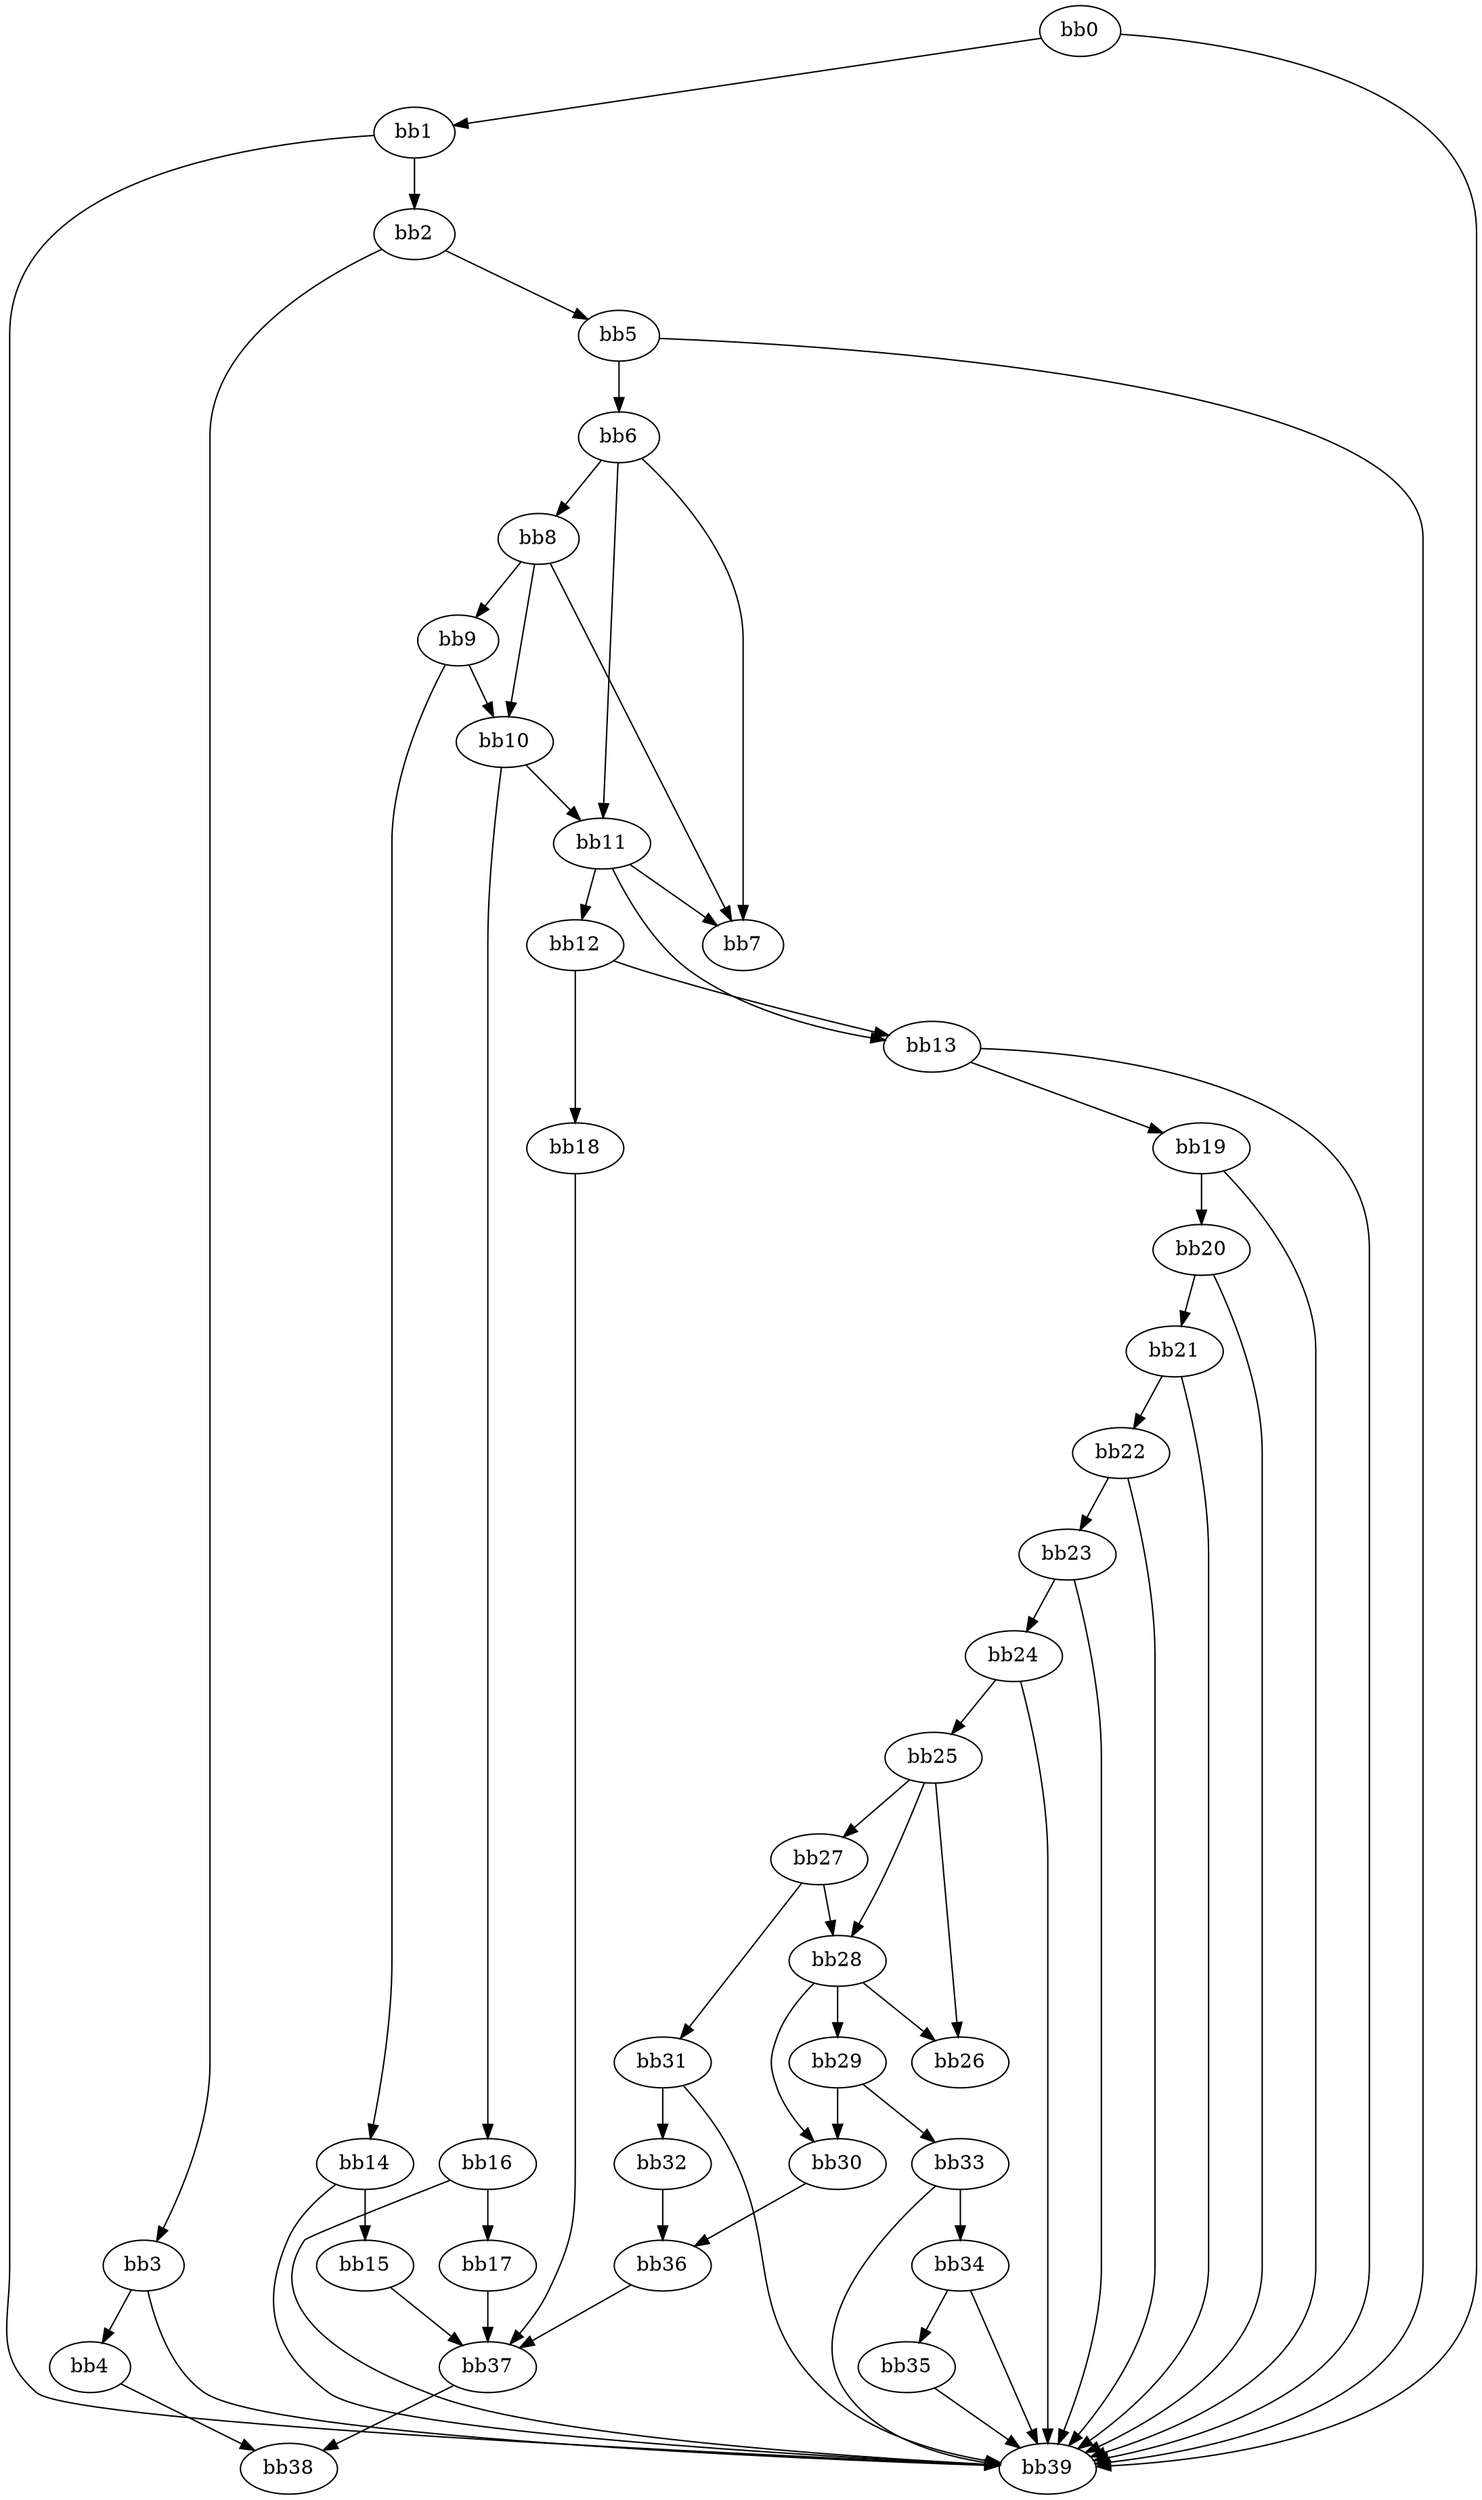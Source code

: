digraph {
    0 [ label = "bb0\l" ]
    1 [ label = "bb1\l" ]
    2 [ label = "bb2\l" ]
    3 [ label = "bb3\l" ]
    4 [ label = "bb4\l" ]
    5 [ label = "bb5\l" ]
    6 [ label = "bb6\l" ]
    7 [ label = "bb7\l" ]
    8 [ label = "bb8\l" ]
    9 [ label = "bb9\l" ]
    10 [ label = "bb10\l" ]
    11 [ label = "bb11\l" ]
    12 [ label = "bb12\l" ]
    13 [ label = "bb13\l" ]
    14 [ label = "bb14\l" ]
    15 [ label = "bb15\l" ]
    16 [ label = "bb16\l" ]
    17 [ label = "bb17\l" ]
    18 [ label = "bb18\l" ]
    19 [ label = "bb19\l" ]
    20 [ label = "bb20\l" ]
    21 [ label = "bb21\l" ]
    22 [ label = "bb22\l" ]
    23 [ label = "bb23\l" ]
    24 [ label = "bb24\l" ]
    25 [ label = "bb25\l" ]
    26 [ label = "bb26\l" ]
    27 [ label = "bb27\l" ]
    28 [ label = "bb28\l" ]
    29 [ label = "bb29\l" ]
    30 [ label = "bb30\l" ]
    31 [ label = "bb31\l" ]
    32 [ label = "bb32\l" ]
    33 [ label = "bb33\l" ]
    34 [ label = "bb34\l" ]
    35 [ label = "bb35\l" ]
    36 [ label = "bb36\l" ]
    37 [ label = "bb37\l" ]
    38 [ label = "bb38\l" ]
    39 [ label = "bb39\l" ]
    0 -> 1 [ ]
    0 -> 39 [ ]
    1 -> 2 [ ]
    1 -> 39 [ ]
    2 -> 3 [ ]
    2 -> 5 [ ]
    3 -> 4 [ ]
    3 -> 39 [ ]
    4 -> 38 [ ]
    5 -> 6 [ ]
    5 -> 39 [ ]
    6 -> 7 [ ]
    6 -> 8 [ ]
    6 -> 11 [ ]
    8 -> 7 [ ]
    8 -> 9 [ ]
    8 -> 10 [ ]
    9 -> 10 [ ]
    9 -> 14 [ ]
    10 -> 11 [ ]
    10 -> 16 [ ]
    11 -> 7 [ ]
    11 -> 12 [ ]
    11 -> 13 [ ]
    12 -> 13 [ ]
    12 -> 18 [ ]
    13 -> 19 [ ]
    13 -> 39 [ ]
    14 -> 15 [ ]
    14 -> 39 [ ]
    15 -> 37 [ ]
    16 -> 17 [ ]
    16 -> 39 [ ]
    17 -> 37 [ ]
    18 -> 37 [ ]
    19 -> 20 [ ]
    19 -> 39 [ ]
    20 -> 21 [ ]
    20 -> 39 [ ]
    21 -> 22 [ ]
    21 -> 39 [ ]
    22 -> 23 [ ]
    22 -> 39 [ ]
    23 -> 24 [ ]
    23 -> 39 [ ]
    24 -> 25 [ ]
    24 -> 39 [ ]
    25 -> 26 [ ]
    25 -> 27 [ ]
    25 -> 28 [ ]
    27 -> 28 [ ]
    27 -> 31 [ ]
    28 -> 26 [ ]
    28 -> 29 [ ]
    28 -> 30 [ ]
    29 -> 30 [ ]
    29 -> 33 [ ]
    30 -> 36 [ ]
    31 -> 32 [ ]
    31 -> 39 [ ]
    32 -> 36 [ ]
    33 -> 34 [ ]
    33 -> 39 [ ]
    34 -> 35 [ ]
    34 -> 39 [ ]
    35 -> 39 [ ]
    36 -> 37 [ ]
    37 -> 38 [ ]
}

